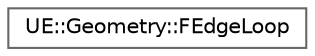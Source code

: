 digraph "Graphical Class Hierarchy"
{
 // INTERACTIVE_SVG=YES
 // LATEX_PDF_SIZE
  bgcolor="transparent";
  edge [fontname=Helvetica,fontsize=10,labelfontname=Helvetica,labelfontsize=10];
  node [fontname=Helvetica,fontsize=10,shape=box,height=0.2,width=0.4];
  rankdir="LR";
  Node0 [id="Node000000",label="UE::Geometry::FEdgeLoop",height=0.2,width=0.4,color="grey40", fillcolor="white", style="filled",URL="$da/dd6/classUE_1_1Geometry_1_1FEdgeLoop.html",tooltip="Sequential lists of vertices/edges in a mesh that form a closed loop."];
}
